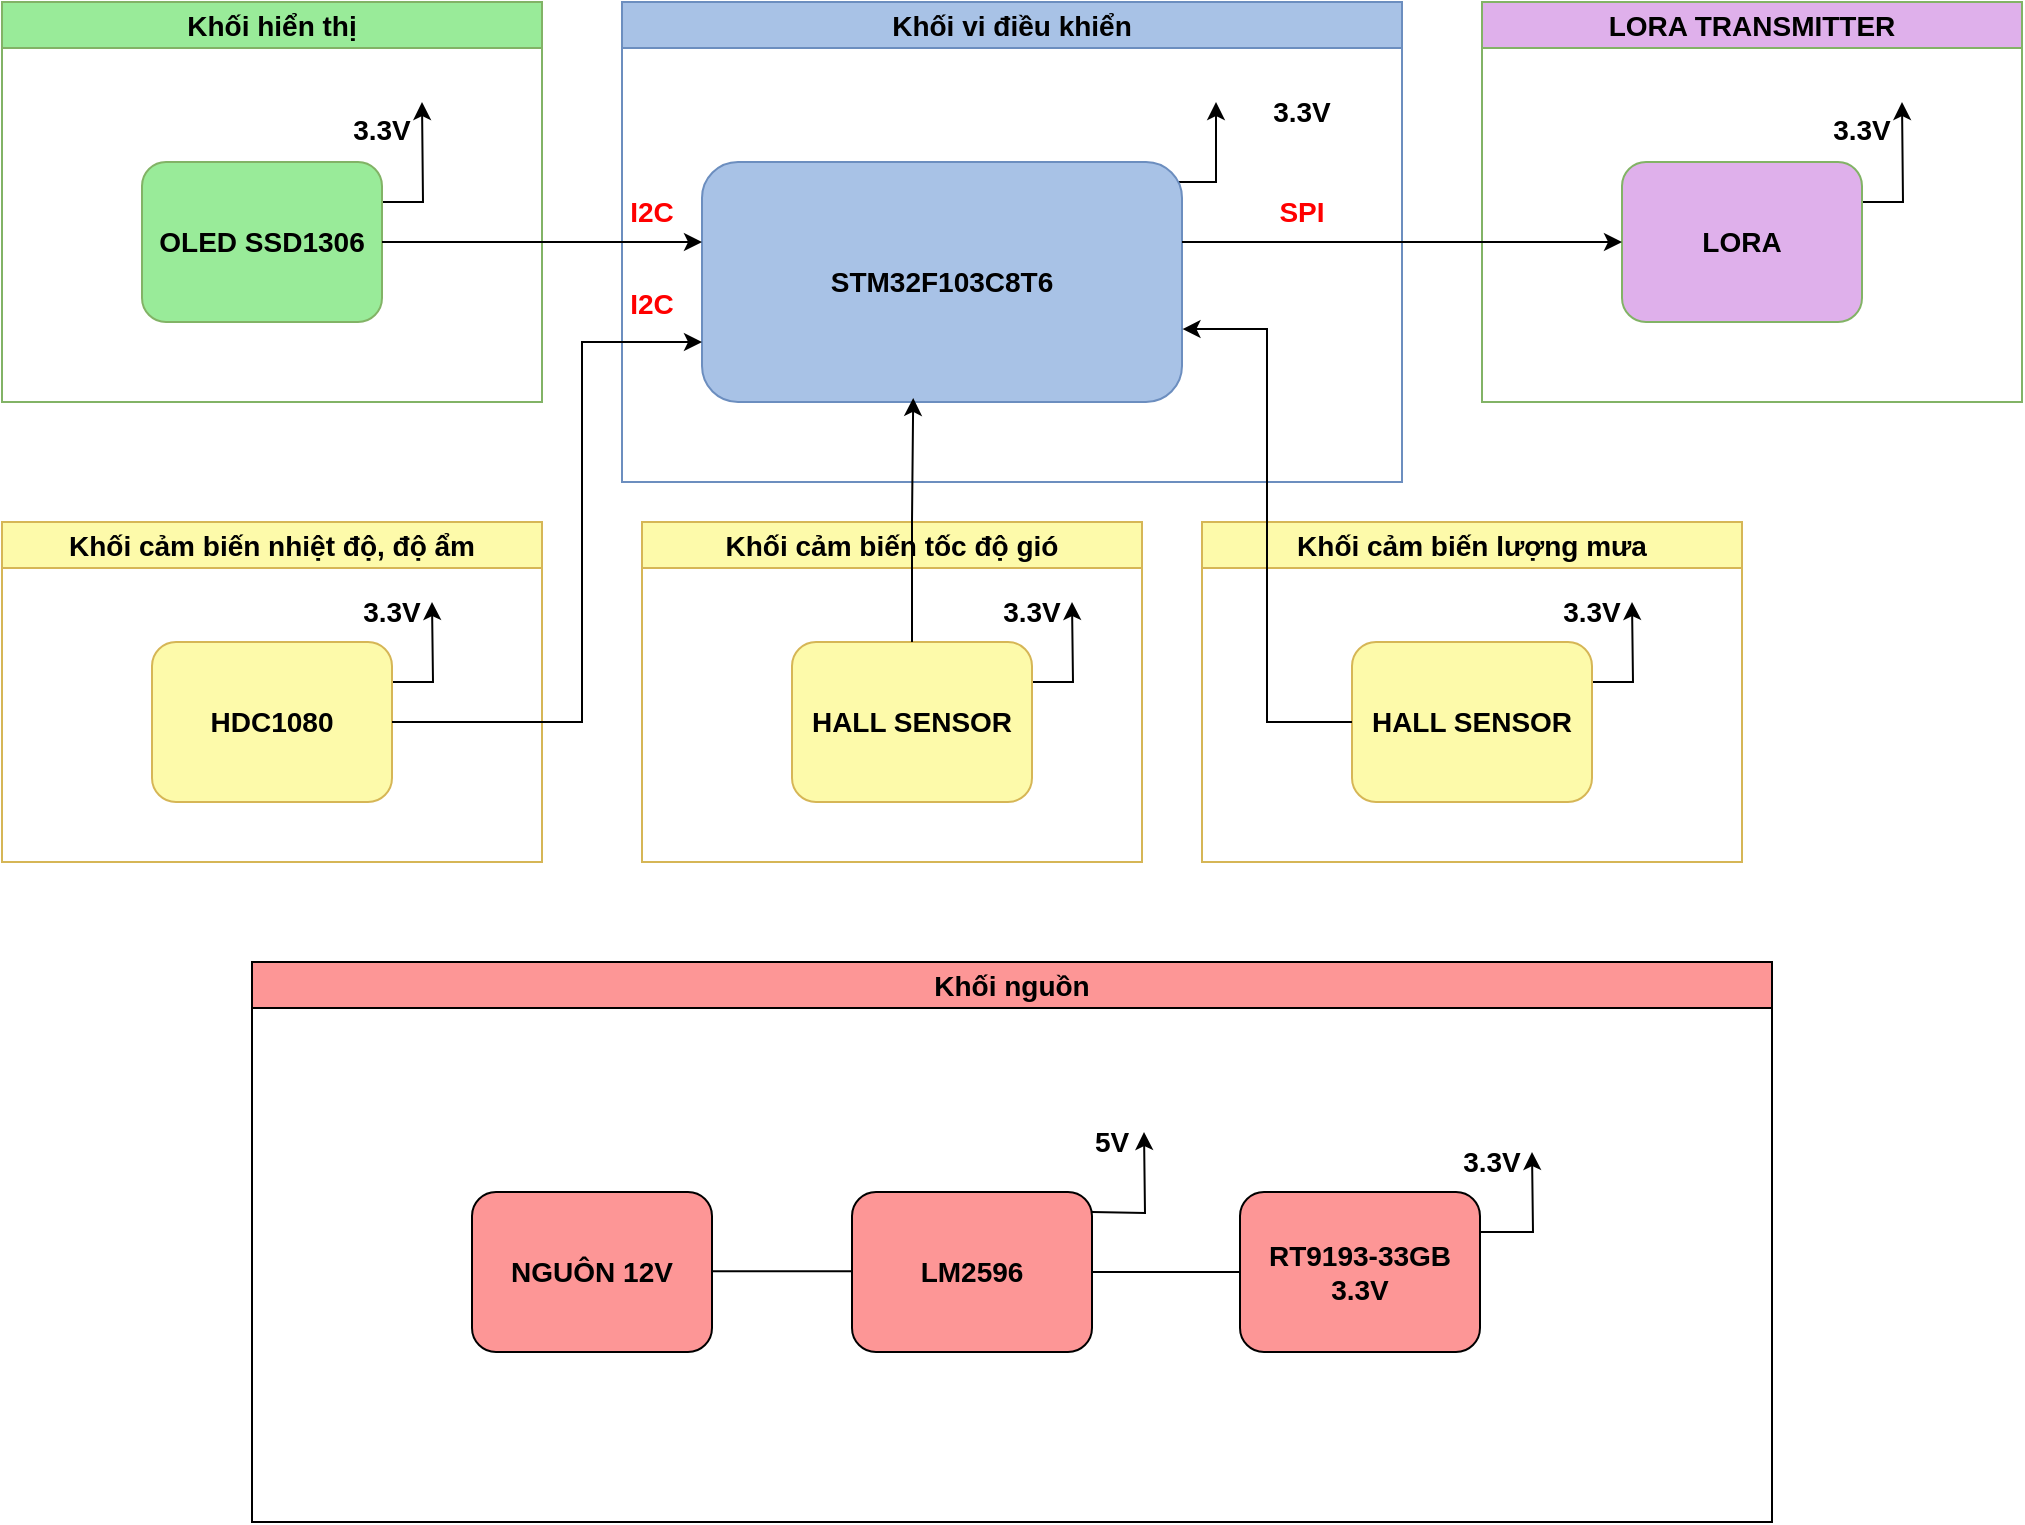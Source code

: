 <mxfile version="24.8.3">
  <diagram name="Trang-1" id="50XDKVebg6orlAEuv0TH">
    <mxGraphModel dx="1677" dy="885" grid="1" gridSize="10" guides="1" tooltips="1" connect="1" arrows="1" fold="1" page="1" pageScale="1" pageWidth="1654" pageHeight="2336" math="0" shadow="0">
      <root>
        <mxCell id="0" />
        <mxCell id="1" parent="0" />
        <mxCell id="mu7fVTqWA4w7tYTgIMNA-1" value="Khối hiển thị" style="swimlane;whiteSpace=wrap;html=1;fontStyle=1;fontSize=14;fillColor=#99EB99;strokeColor=#82b366;" vertex="1" parent="1">
          <mxGeometry x="220" y="160" width="270" height="200" as="geometry" />
        </mxCell>
        <mxCell id="mu7fVTqWA4w7tYTgIMNA-2" style="edgeStyle=orthogonalEdgeStyle;rounded=0;orthogonalLoop=1;jettySize=auto;html=1;exitX=1;exitY=0.25;exitDx=0;exitDy=0;fontStyle=1;fontSize=14;" edge="1" parent="mu7fVTqWA4w7tYTgIMNA-1" source="mu7fVTqWA4w7tYTgIMNA-3">
          <mxGeometry relative="1" as="geometry">
            <mxPoint x="210" y="50" as="targetPoint" />
          </mxGeometry>
        </mxCell>
        <mxCell id="mu7fVTqWA4w7tYTgIMNA-3" value="OLED SSD1306" style="rounded=1;whiteSpace=wrap;html=1;fontStyle=1;fontSize=14;fillColor=#99eb99;strokeColor=#82b366;" vertex="1" parent="mu7fVTqWA4w7tYTgIMNA-1">
          <mxGeometry x="70" y="80" width="120" height="80" as="geometry" />
        </mxCell>
        <mxCell id="mu7fVTqWA4w7tYTgIMNA-4" value="3.3V" style="text;html=1;align=center;verticalAlign=middle;whiteSpace=wrap;rounded=0;fontStyle=1;fontSize=14;" vertex="1" parent="mu7fVTqWA4w7tYTgIMNA-1">
          <mxGeometry x="160" y="49" width="60" height="30" as="geometry" />
        </mxCell>
        <mxCell id="mu7fVTqWA4w7tYTgIMNA-5" value="Khối vi điều khiển" style="swimlane;whiteSpace=wrap;html=1;fontStyle=1;fontSize=14;fillColor=#a8c2e6;strokeColor=#6c8ebf;" vertex="1" parent="1">
          <mxGeometry x="530" y="160" width="390" height="240" as="geometry" />
        </mxCell>
        <mxCell id="mu7fVTqWA4w7tYTgIMNA-6" style="edgeStyle=orthogonalEdgeStyle;rounded=0;orthogonalLoop=1;jettySize=auto;html=1;fontStyle=1;fontSize=14;" edge="1" parent="mu7fVTqWA4w7tYTgIMNA-5">
          <mxGeometry relative="1" as="geometry">
            <mxPoint x="297" y="50" as="targetPoint" />
            <mxPoint x="277" y="90" as="sourcePoint" />
            <Array as="points">
              <mxPoint x="297" y="90" />
            </Array>
          </mxGeometry>
        </mxCell>
        <mxCell id="mu7fVTqWA4w7tYTgIMNA-8" value="STM32F103C8T6" style="rounded=1;whiteSpace=wrap;html=1;fontStyle=1;fontSize=14;fillColor=#a8c2e6;strokeColor=#6c8ebf;" vertex="1" parent="mu7fVTqWA4w7tYTgIMNA-5">
          <mxGeometry x="40" y="80" width="240" height="120" as="geometry" />
        </mxCell>
        <mxCell id="mu7fVTqWA4w7tYTgIMNA-11" value="3.3V" style="text;html=1;align=center;verticalAlign=middle;whiteSpace=wrap;rounded=0;fontStyle=1;fontSize=14;" vertex="1" parent="mu7fVTqWA4w7tYTgIMNA-5">
          <mxGeometry x="310" y="40" width="60" height="30" as="geometry" />
        </mxCell>
        <mxCell id="mu7fVTqWA4w7tYTgIMNA-13" value="I2C" style="text;html=1;align=center;verticalAlign=middle;whiteSpace=wrap;rounded=0;fontStyle=1;fontColor=#FF0000;fontSize=14;" vertex="1" parent="mu7fVTqWA4w7tYTgIMNA-5">
          <mxGeometry x="-15" y="136" width="60" height="30" as="geometry" />
        </mxCell>
        <mxCell id="mu7fVTqWA4w7tYTgIMNA-16" value="I2C" style="text;html=1;align=center;verticalAlign=middle;whiteSpace=wrap;rounded=0;fontStyle=1;fontColor=#FF0000;fontSize=14;" vertex="1" parent="mu7fVTqWA4w7tYTgIMNA-5">
          <mxGeometry x="-15" y="90" width="60" height="30" as="geometry" />
        </mxCell>
        <mxCell id="mu7fVTqWA4w7tYTgIMNA-14" value="SPI" style="text;html=1;align=center;verticalAlign=middle;whiteSpace=wrap;rounded=0;fontStyle=1;fontColor=#FF0000;fontSize=14;" vertex="1" parent="mu7fVTqWA4w7tYTgIMNA-5">
          <mxGeometry x="310" y="90" width="60" height="30" as="geometry" />
        </mxCell>
        <mxCell id="mu7fVTqWA4w7tYTgIMNA-17" value="Khối cảm biến nhiệt độ, độ ẩm" style="swimlane;whiteSpace=wrap;html=1;fontStyle=1;fontSize=14;fillColor=#fdfaaa;strokeColor=#d6b656;" vertex="1" parent="1">
          <mxGeometry x="220" y="420" width="270" height="170" as="geometry" />
        </mxCell>
        <mxCell id="mu7fVTqWA4w7tYTgIMNA-18" style="edgeStyle=orthogonalEdgeStyle;rounded=0;orthogonalLoop=1;jettySize=auto;html=1;exitX=1;exitY=0.25;exitDx=0;exitDy=0;fontStyle=1;fontSize=14;" edge="1" parent="mu7fVTqWA4w7tYTgIMNA-17" source="mu7fVTqWA4w7tYTgIMNA-20">
          <mxGeometry relative="1" as="geometry">
            <mxPoint x="215" y="40" as="targetPoint" />
          </mxGeometry>
        </mxCell>
        <mxCell id="mu7fVTqWA4w7tYTgIMNA-20" value="HDC1080" style="rounded=1;whiteSpace=wrap;html=1;fontStyle=1;fontSize=14;fillColor=#fdfaaa;strokeColor=#d6b656;" vertex="1" parent="mu7fVTqWA4w7tYTgIMNA-17">
          <mxGeometry x="75" y="60" width="120" height="80" as="geometry" />
        </mxCell>
        <mxCell id="mu7fVTqWA4w7tYTgIMNA-21" value="3.3V" style="text;html=1;align=center;verticalAlign=middle;whiteSpace=wrap;rounded=0;fontStyle=1;fontSize=14;" vertex="1" parent="mu7fVTqWA4w7tYTgIMNA-17">
          <mxGeometry x="165" y="30" width="60" height="30" as="geometry" />
        </mxCell>
        <mxCell id="mu7fVTqWA4w7tYTgIMNA-23" value="Khối nguồn" style="swimlane;whiteSpace=wrap;html=1;fontStyle=1;fontSize=14;fillColor=#fd9696;" vertex="1" parent="1">
          <mxGeometry x="345" y="640" width="760" height="280" as="geometry" />
        </mxCell>
        <mxCell id="mu7fVTqWA4w7tYTgIMNA-49" style="edgeStyle=orthogonalEdgeStyle;rounded=0;orthogonalLoop=1;jettySize=auto;html=1;exitX=1;exitY=0.5;exitDx=0;exitDy=0;entryX=0;entryY=0.5;entryDx=0;entryDy=0;endArrow=none;endFill=0;fontStyle=1;fontSize=14;" edge="1" parent="mu7fVTqWA4w7tYTgIMNA-23">
          <mxGeometry relative="1" as="geometry">
            <mxPoint x="226" y="154.63" as="sourcePoint" />
            <mxPoint x="300" y="154.63" as="targetPoint" />
          </mxGeometry>
        </mxCell>
        <mxCell id="mu7fVTqWA4w7tYTgIMNA-29" style="edgeStyle=orthogonalEdgeStyle;rounded=0;orthogonalLoop=1;jettySize=auto;html=1;exitX=1;exitY=0.25;exitDx=0;exitDy=0;fontStyle=1;fontSize=14;" edge="1" parent="mu7fVTqWA4w7tYTgIMNA-23" source="mu7fVTqWA4w7tYTgIMNA-30">
          <mxGeometry relative="1" as="geometry">
            <mxPoint x="640" y="95" as="targetPoint" />
          </mxGeometry>
        </mxCell>
        <mxCell id="mu7fVTqWA4w7tYTgIMNA-30" value="&lt;span style=&quot;font-size: 14px;&quot;&gt;RT9193-33GB&lt;/span&gt;&lt;div style=&quot;font-size: 14px;&quot;&gt;&lt;span style=&quot;font-size: 14px;&quot;&gt;3.3V&lt;/span&gt;&lt;/div&gt;" style="rounded=1;whiteSpace=wrap;html=1;fontStyle=1;fontSize=14;fillColor=#fd9696;" vertex="1" parent="mu7fVTqWA4w7tYTgIMNA-23">
          <mxGeometry x="494" y="115" width="120" height="80" as="geometry" />
        </mxCell>
        <mxCell id="mu7fVTqWA4w7tYTgIMNA-33" style="edgeStyle=orthogonalEdgeStyle;rounded=0;orthogonalLoop=1;jettySize=auto;html=1;exitX=1;exitY=0.5;exitDx=0;exitDy=0;entryX=0;entryY=0.5;entryDx=0;entryDy=0;endArrow=none;endFill=0;fontStyle=1;fontSize=14;" edge="1" parent="mu7fVTqWA4w7tYTgIMNA-23" source="mu7fVTqWA4w7tYTgIMNA-45" target="mu7fVTqWA4w7tYTgIMNA-30">
          <mxGeometry relative="1" as="geometry">
            <mxPoint x="450" y="155" as="sourcePoint" />
          </mxGeometry>
        </mxCell>
        <mxCell id="mu7fVTqWA4w7tYTgIMNA-34" value="3.3V" style="text;html=1;align=center;verticalAlign=middle;whiteSpace=wrap;rounded=0;fontStyle=1;fontSize=14;" vertex="1" parent="mu7fVTqWA4w7tYTgIMNA-23">
          <mxGeometry x="590" y="85" width="60" height="30" as="geometry" />
        </mxCell>
        <mxCell id="mu7fVTqWA4w7tYTgIMNA-45" value="LM2596" style="rounded=1;whiteSpace=wrap;html=1;fontStyle=1;fontSize=14;fillColor=#fd9696;" vertex="1" parent="mu7fVTqWA4w7tYTgIMNA-23">
          <mxGeometry x="300" y="115" width="120" height="80" as="geometry" />
        </mxCell>
        <mxCell id="mu7fVTqWA4w7tYTgIMNA-46" style="edgeStyle=orthogonalEdgeStyle;rounded=0;orthogonalLoop=1;jettySize=auto;html=1;exitX=1;exitY=0.25;exitDx=0;exitDy=0;fontStyle=1;fontSize=14;" edge="1" parent="mu7fVTqWA4w7tYTgIMNA-23">
          <mxGeometry relative="1" as="geometry">
            <mxPoint x="446" y="85" as="targetPoint" />
            <mxPoint x="420" y="125" as="sourcePoint" />
          </mxGeometry>
        </mxCell>
        <mxCell id="mu7fVTqWA4w7tYTgIMNA-47" value="5V" style="text;html=1;align=center;verticalAlign=middle;whiteSpace=wrap;rounded=0;fontStyle=1;fontSize=14;" vertex="1" parent="mu7fVTqWA4w7tYTgIMNA-23">
          <mxGeometry x="400" y="75" width="60" height="30" as="geometry" />
        </mxCell>
        <mxCell id="mu7fVTqWA4w7tYTgIMNA-48" value="NGUÔN 12V" style="rounded=1;whiteSpace=wrap;html=1;fontStyle=1;fontSize=14;fillColor=#fd9696;" vertex="1" parent="mu7fVTqWA4w7tYTgIMNA-23">
          <mxGeometry x="110" y="115" width="120" height="80" as="geometry" />
        </mxCell>
        <mxCell id="mu7fVTqWA4w7tYTgIMNA-43" style="edgeStyle=orthogonalEdgeStyle;rounded=0;orthogonalLoop=1;jettySize=auto;html=1;exitX=1;exitY=0.5;exitDx=0;exitDy=0;entryX=0;entryY=0.75;entryDx=0;entryDy=0;fontSize=14;" edge="1" parent="1" source="mu7fVTqWA4w7tYTgIMNA-20" target="mu7fVTqWA4w7tYTgIMNA-8">
          <mxGeometry relative="1" as="geometry">
            <Array as="points">
              <mxPoint x="510" y="520" />
              <mxPoint x="510" y="330" />
            </Array>
          </mxGeometry>
        </mxCell>
        <mxCell id="mu7fVTqWA4w7tYTgIMNA-44" style="edgeStyle=orthogonalEdgeStyle;rounded=0;orthogonalLoop=1;jettySize=auto;html=1;exitX=1;exitY=0.5;exitDx=0;exitDy=0;fontSize=14;" edge="1" parent="1" source="mu7fVTqWA4w7tYTgIMNA-3">
          <mxGeometry relative="1" as="geometry">
            <mxPoint x="570" y="280" as="targetPoint" />
            <Array as="points">
              <mxPoint x="570" y="280" />
            </Array>
          </mxGeometry>
        </mxCell>
        <mxCell id="mu7fVTqWA4w7tYTgIMNA-50" value="Khối cảm biến tốc độ gió" style="swimlane;whiteSpace=wrap;html=1;fontStyle=1;fontSize=14;fillColor=#fdfaaa;strokeColor=#d6b656;" vertex="1" parent="1">
          <mxGeometry x="540" y="420" width="250" height="170" as="geometry" />
        </mxCell>
        <mxCell id="mu7fVTqWA4w7tYTgIMNA-51" style="edgeStyle=orthogonalEdgeStyle;rounded=0;orthogonalLoop=1;jettySize=auto;html=1;exitX=1;exitY=0.25;exitDx=0;exitDy=0;fontStyle=1;fontSize=14;" edge="1" parent="mu7fVTqWA4w7tYTgIMNA-50" source="mu7fVTqWA4w7tYTgIMNA-53">
          <mxGeometry relative="1" as="geometry">
            <mxPoint x="215" y="40" as="targetPoint" />
          </mxGeometry>
        </mxCell>
        <mxCell id="mu7fVTqWA4w7tYTgIMNA-53" value="HALL SENSOR" style="rounded=1;whiteSpace=wrap;html=1;fontStyle=1;fontSize=14;fillColor=#fdfaaa;strokeColor=#d6b656;" vertex="1" parent="mu7fVTqWA4w7tYTgIMNA-50">
          <mxGeometry x="75" y="60" width="120" height="80" as="geometry" />
        </mxCell>
        <mxCell id="mu7fVTqWA4w7tYTgIMNA-54" value="3.3V" style="text;html=1;align=center;verticalAlign=middle;whiteSpace=wrap;rounded=0;fontStyle=1;fontSize=14;" vertex="1" parent="mu7fVTqWA4w7tYTgIMNA-50">
          <mxGeometry x="165" y="30" width="60" height="30" as="geometry" />
        </mxCell>
        <mxCell id="mu7fVTqWA4w7tYTgIMNA-56" value="Khối cảm biến lượng mưa" style="swimlane;whiteSpace=wrap;html=1;fontStyle=1;fontSize=14;fillColor=#fdfaaa;strokeColor=#d6b656;" vertex="1" parent="1">
          <mxGeometry x="820" y="420" width="270" height="170" as="geometry" />
        </mxCell>
        <mxCell id="mu7fVTqWA4w7tYTgIMNA-57" style="edgeStyle=orthogonalEdgeStyle;rounded=0;orthogonalLoop=1;jettySize=auto;html=1;exitX=1;exitY=0.25;exitDx=0;exitDy=0;fontStyle=1;fontSize=14;" edge="1" parent="mu7fVTqWA4w7tYTgIMNA-56" source="mu7fVTqWA4w7tYTgIMNA-59">
          <mxGeometry relative="1" as="geometry">
            <mxPoint x="215" y="40" as="targetPoint" />
          </mxGeometry>
        </mxCell>
        <mxCell id="mu7fVTqWA4w7tYTgIMNA-59" value="HALL SENSOR" style="rounded=1;whiteSpace=wrap;html=1;fontStyle=1;fontSize=14;fillColor=#fdfaaa;strokeColor=#d6b656;" vertex="1" parent="mu7fVTqWA4w7tYTgIMNA-56">
          <mxGeometry x="75" y="60" width="120" height="80" as="geometry" />
        </mxCell>
        <mxCell id="mu7fVTqWA4w7tYTgIMNA-60" value="3.3V" style="text;html=1;align=center;verticalAlign=middle;whiteSpace=wrap;rounded=0;fontStyle=1;fontSize=14;" vertex="1" parent="mu7fVTqWA4w7tYTgIMNA-56">
          <mxGeometry x="165" y="30" width="60" height="30" as="geometry" />
        </mxCell>
        <mxCell id="mu7fVTqWA4w7tYTgIMNA-62" style="edgeStyle=orthogonalEdgeStyle;rounded=0;orthogonalLoop=1;jettySize=auto;html=1;exitX=0.5;exitY=0;exitDx=0;exitDy=0;entryX=0.44;entryY=0.983;entryDx=0;entryDy=0;entryPerimeter=0;" edge="1" parent="1" source="mu7fVTqWA4w7tYTgIMNA-53" target="mu7fVTqWA4w7tYTgIMNA-8">
          <mxGeometry relative="1" as="geometry" />
        </mxCell>
        <mxCell id="mu7fVTqWA4w7tYTgIMNA-63" style="edgeStyle=orthogonalEdgeStyle;rounded=0;orthogonalLoop=1;jettySize=auto;html=1;exitX=0;exitY=0.5;exitDx=0;exitDy=0;entryX=1.001;entryY=0.696;entryDx=0;entryDy=0;entryPerimeter=0;" edge="1" parent="1" source="mu7fVTqWA4w7tYTgIMNA-59" target="mu7fVTqWA4w7tYTgIMNA-8">
          <mxGeometry relative="1" as="geometry">
            <mxPoint x="840" y="360" as="targetPoint" />
          </mxGeometry>
        </mxCell>
        <mxCell id="mu7fVTqWA4w7tYTgIMNA-64" value="LORA TRANSMITTER" style="swimlane;whiteSpace=wrap;html=1;fontStyle=1;fontSize=14;fillColor=#DFB0EB;strokeColor=#82b366;" vertex="1" parent="1">
          <mxGeometry x="960" y="160" width="270" height="200" as="geometry" />
        </mxCell>
        <mxCell id="mu7fVTqWA4w7tYTgIMNA-65" style="edgeStyle=orthogonalEdgeStyle;rounded=0;orthogonalLoop=1;jettySize=auto;html=1;exitX=1;exitY=0.25;exitDx=0;exitDy=0;fontStyle=1;fontSize=14;" edge="1" parent="mu7fVTqWA4w7tYTgIMNA-64" source="mu7fVTqWA4w7tYTgIMNA-66">
          <mxGeometry relative="1" as="geometry">
            <mxPoint x="210" y="50" as="targetPoint" />
          </mxGeometry>
        </mxCell>
        <mxCell id="mu7fVTqWA4w7tYTgIMNA-66" value="LORA" style="rounded=1;whiteSpace=wrap;html=1;fontStyle=1;fontSize=14;fillColor=#DFB0EB;strokeColor=#82b366;" vertex="1" parent="mu7fVTqWA4w7tYTgIMNA-64">
          <mxGeometry x="70" y="80" width="120" height="80" as="geometry" />
        </mxCell>
        <mxCell id="mu7fVTqWA4w7tYTgIMNA-67" value="3.3V" style="text;html=1;align=center;verticalAlign=middle;whiteSpace=wrap;rounded=0;fontStyle=1;fontSize=14;" vertex="1" parent="mu7fVTqWA4w7tYTgIMNA-64">
          <mxGeometry x="160" y="49" width="60" height="30" as="geometry" />
        </mxCell>
        <mxCell id="mu7fVTqWA4w7tYTgIMNA-68" style="edgeStyle=orthogonalEdgeStyle;rounded=0;orthogonalLoop=1;jettySize=auto;html=1;" edge="1" parent="1" target="mu7fVTqWA4w7tYTgIMNA-66">
          <mxGeometry relative="1" as="geometry">
            <mxPoint x="810" y="280" as="sourcePoint" />
            <Array as="points">
              <mxPoint x="810" y="280" />
            </Array>
          </mxGeometry>
        </mxCell>
      </root>
    </mxGraphModel>
  </diagram>
</mxfile>
